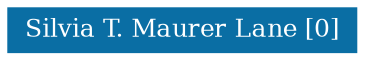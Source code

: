 strict graph grafo2 {
	graph [bb="0,0,132,21",
		id=grafo2,
		overlap=False
	];
	node [fontsize=12,
		label="\N",
		shape=rectangle,
		style=filled
	];
	0	[URL="membro-7129349357114057.html",
		color="#0A6EA4",
		fontcolor="#FFFFFF",
		height=0.29167,
		label="Silvia T. Maurer Lane [0]",
		pos="66,10.5",
		width=1.8333];
}
